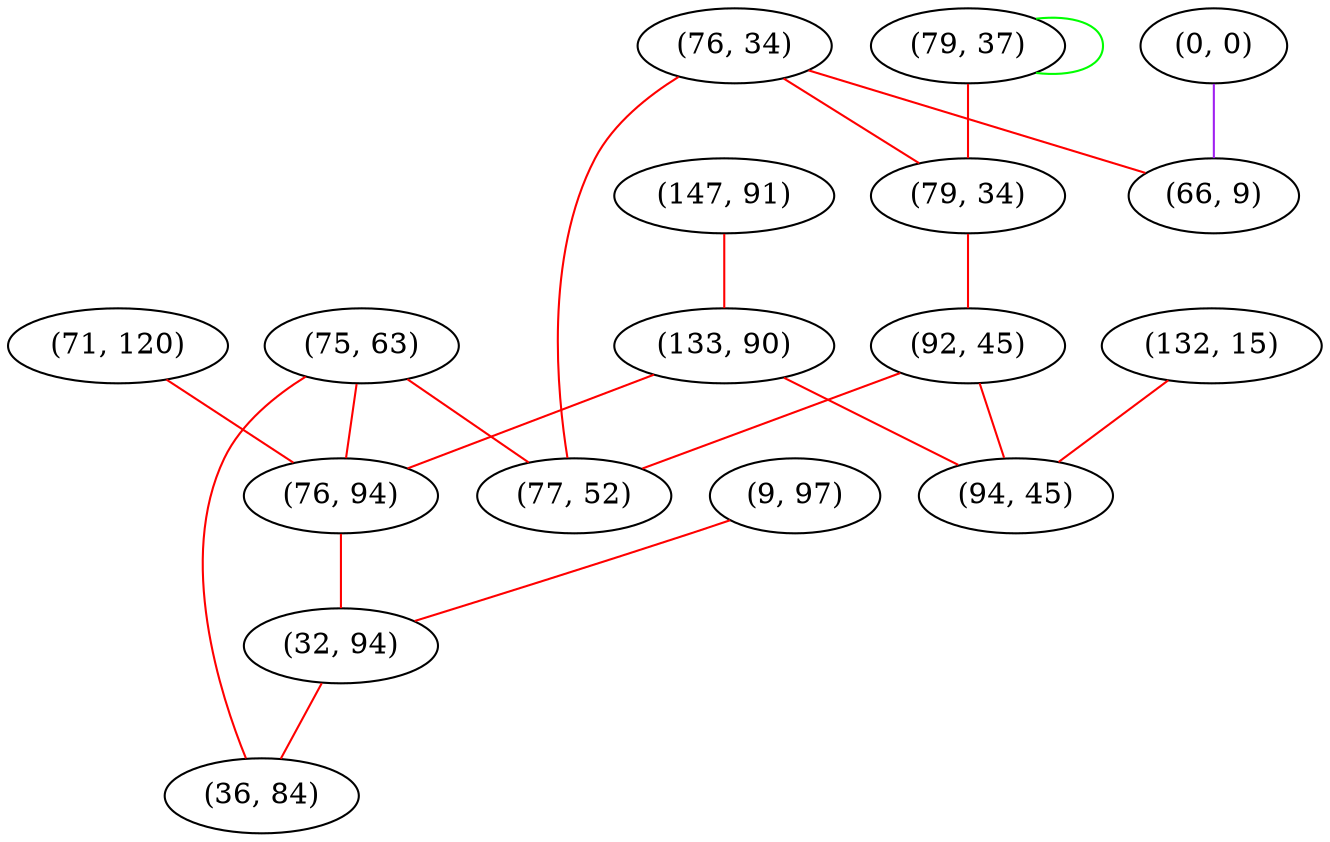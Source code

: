 graph "" {
"(76, 34)";
"(79, 37)";
"(9, 97)";
"(79, 34)";
"(75, 63)";
"(132, 15)";
"(71, 120)";
"(147, 91)";
"(0, 0)";
"(133, 90)";
"(76, 94)";
"(92, 45)";
"(32, 94)";
"(77, 52)";
"(36, 84)";
"(66, 9)";
"(94, 45)";
"(76, 34)" -- "(77, 52)"  [color=red, key=0, weight=1];
"(76, 34)" -- "(66, 9)"  [color=red, key=0, weight=1];
"(76, 34)" -- "(79, 34)"  [color=red, key=0, weight=1];
"(79, 37)" -- "(79, 37)"  [color=green, key=0, weight=2];
"(79, 37)" -- "(79, 34)"  [color=red, key=0, weight=1];
"(9, 97)" -- "(32, 94)"  [color=red, key=0, weight=1];
"(79, 34)" -- "(92, 45)"  [color=red, key=0, weight=1];
"(75, 63)" -- "(77, 52)"  [color=red, key=0, weight=1];
"(75, 63)" -- "(36, 84)"  [color=red, key=0, weight=1];
"(75, 63)" -- "(76, 94)"  [color=red, key=0, weight=1];
"(132, 15)" -- "(94, 45)"  [color=red, key=0, weight=1];
"(71, 120)" -- "(76, 94)"  [color=red, key=0, weight=1];
"(147, 91)" -- "(133, 90)"  [color=red, key=0, weight=1];
"(0, 0)" -- "(66, 9)"  [color=purple, key=0, weight=4];
"(133, 90)" -- "(76, 94)"  [color=red, key=0, weight=1];
"(133, 90)" -- "(94, 45)"  [color=red, key=0, weight=1];
"(76, 94)" -- "(32, 94)"  [color=red, key=0, weight=1];
"(92, 45)" -- "(77, 52)"  [color=red, key=0, weight=1];
"(92, 45)" -- "(94, 45)"  [color=red, key=0, weight=1];
"(32, 94)" -- "(36, 84)"  [color=red, key=0, weight=1];
}
